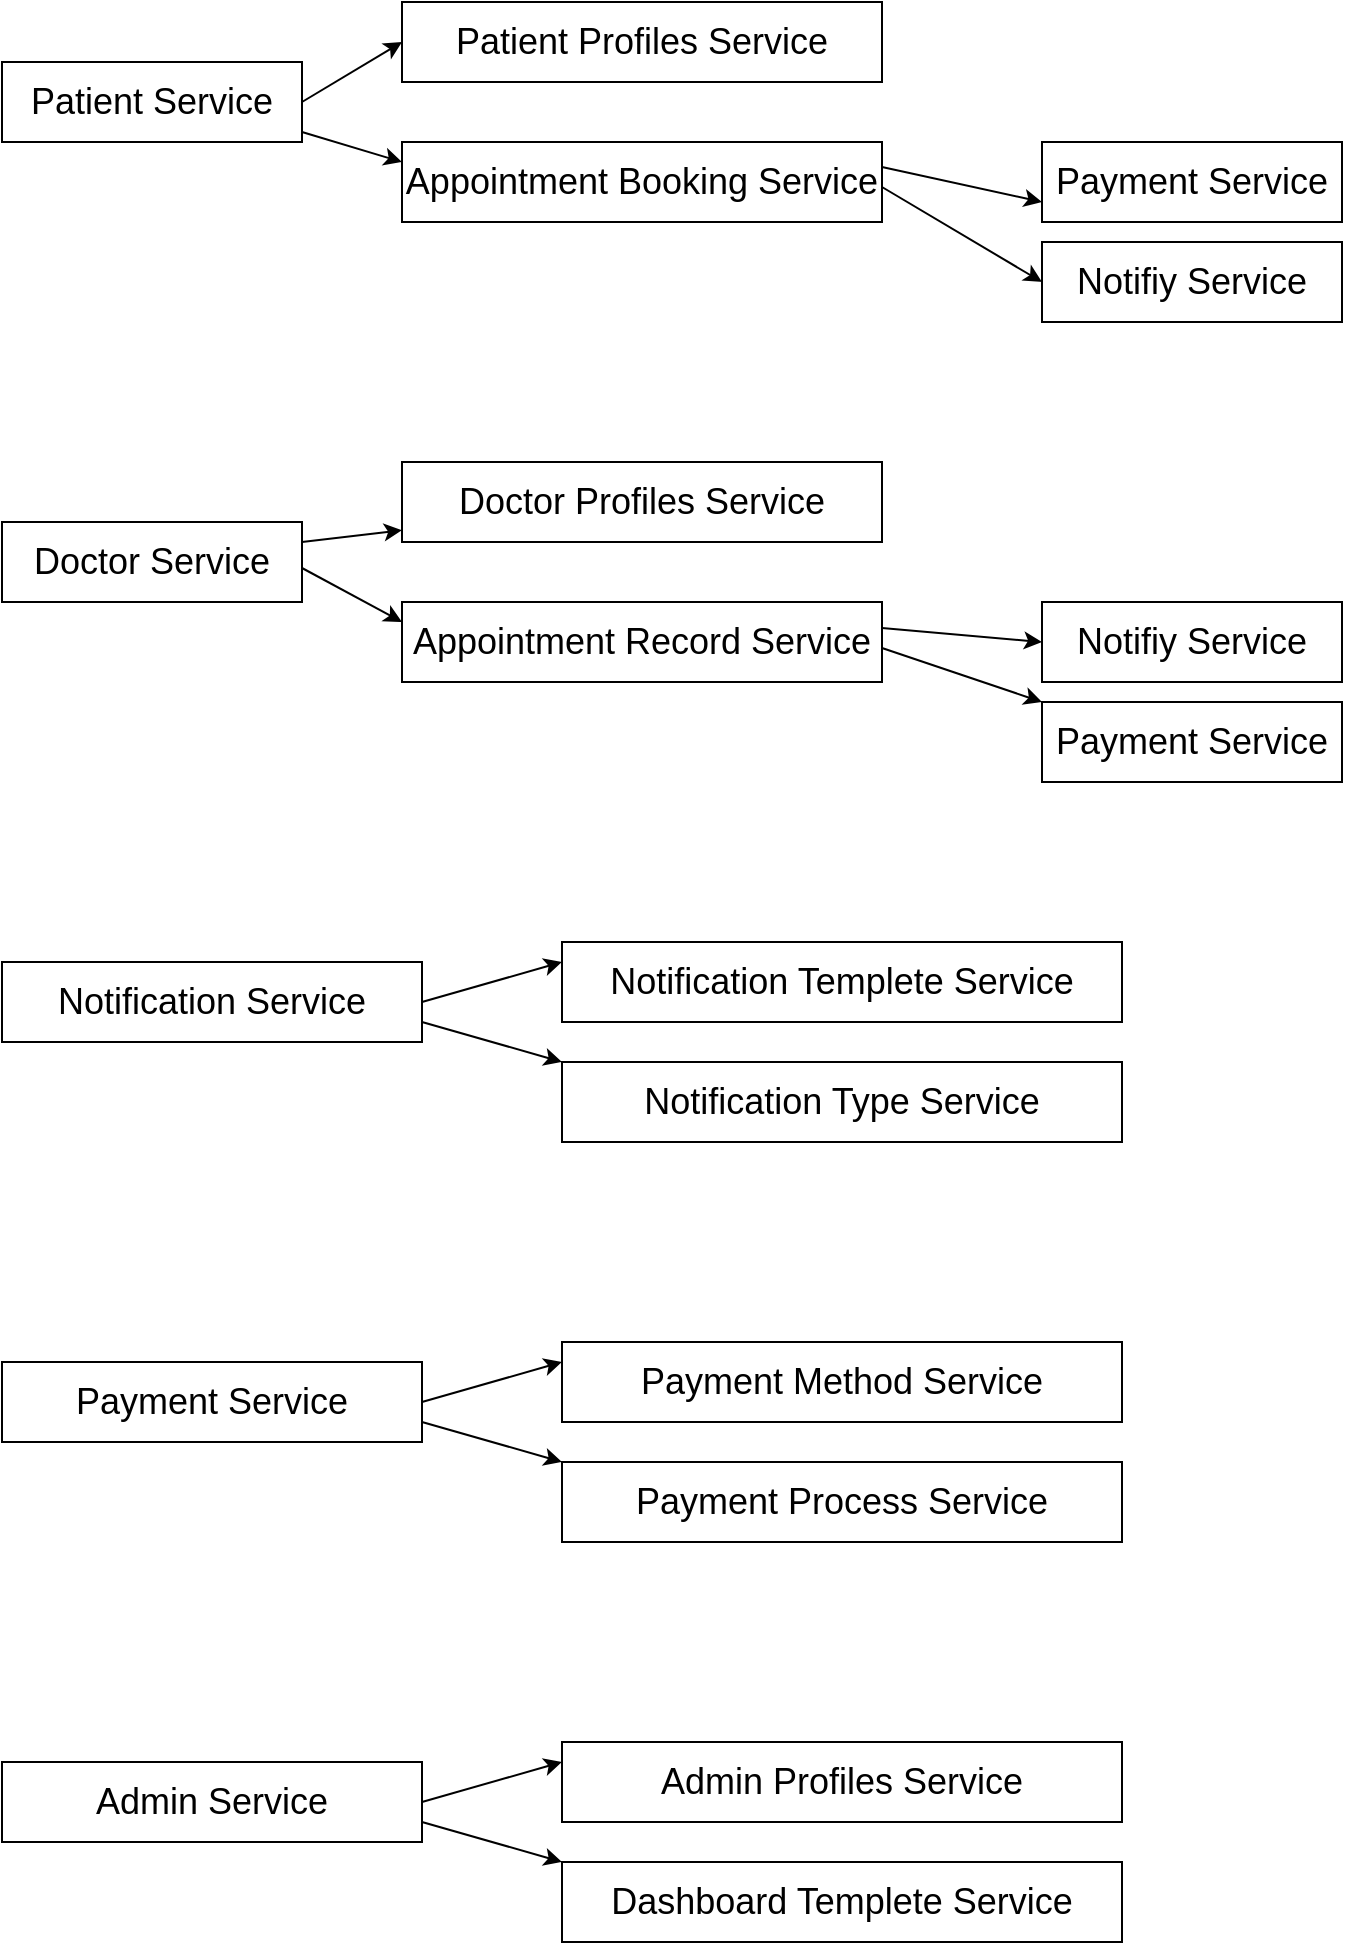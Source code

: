 <mxfile version="21.2.9" type="github">
  <diagram name="Page-1" id="NikYehQQ41BtsDd08t2Y">
    <mxGraphModel dx="978" dy="1602" grid="1" gridSize="10" guides="1" tooltips="1" connect="1" arrows="1" fold="1" page="1" pageScale="1" pageWidth="850" pageHeight="1100" math="0" shadow="0">
      <root>
        <mxCell id="0" />
        <mxCell id="1" parent="0" />
        <mxCell id="YeSu2fUrQTfI2PZJ_OVl-2" value="&lt;font style=&quot;font-size: 18px;&quot;&gt;Patient Service&lt;/font&gt;" style="rounded=0;whiteSpace=wrap;html=1;" parent="1" vertex="1">
          <mxGeometry x="40" y="-1010" width="150" height="40" as="geometry" />
        </mxCell>
        <mxCell id="TC9lJ9d6TZ5hDYxFevUr-2" value="&lt;font style=&quot;font-size: 18px;&quot;&gt;Patient Profiles Service&lt;/font&gt;" style="rounded=0;whiteSpace=wrap;html=1;" parent="1" vertex="1">
          <mxGeometry x="240" y="-1040" width="240" height="40" as="geometry" />
        </mxCell>
        <mxCell id="TC9lJ9d6TZ5hDYxFevUr-3" value="&lt;font style=&quot;font-size: 18px;&quot;&gt;Appointment Booking Service&lt;/font&gt;" style="rounded=0;whiteSpace=wrap;html=1;" parent="1" vertex="1">
          <mxGeometry x="240" y="-970" width="240" height="40" as="geometry" />
        </mxCell>
        <mxCell id="TC9lJ9d6TZ5hDYxFevUr-5" value="&lt;font style=&quot;font-size: 18px;&quot;&gt;Payment Service&lt;/font&gt;" style="rounded=0;whiteSpace=wrap;html=1;" parent="1" vertex="1">
          <mxGeometry x="560" y="-970" width="150" height="40" as="geometry" />
        </mxCell>
        <mxCell id="TC9lJ9d6TZ5hDYxFevUr-6" value="&lt;font style=&quot;font-size: 18px;&quot;&gt;Notifiy Service&lt;/font&gt;" style="rounded=0;whiteSpace=wrap;html=1;" parent="1" vertex="1">
          <mxGeometry x="560" y="-920" width="150" height="40" as="geometry" />
        </mxCell>
        <mxCell id="TC9lJ9d6TZ5hDYxFevUr-7" value="&lt;font style=&quot;font-size: 18px;&quot;&gt;Doctor Service&lt;/font&gt;" style="rounded=0;whiteSpace=wrap;html=1;" parent="1" vertex="1">
          <mxGeometry x="40" y="-780" width="150" height="40" as="geometry" />
        </mxCell>
        <mxCell id="TC9lJ9d6TZ5hDYxFevUr-8" value="&lt;font style=&quot;font-size: 18px;&quot;&gt;Doctor Profiles Service&lt;/font&gt;" style="rounded=0;whiteSpace=wrap;html=1;" parent="1" vertex="1">
          <mxGeometry x="240" y="-810" width="240" height="40" as="geometry" />
        </mxCell>
        <mxCell id="TC9lJ9d6TZ5hDYxFevUr-9" value="&lt;font style=&quot;font-size: 18px;&quot;&gt;Appointment Record Service&lt;/font&gt;" style="rounded=0;whiteSpace=wrap;html=1;" parent="1" vertex="1">
          <mxGeometry x="240" y="-740" width="240" height="40" as="geometry" />
        </mxCell>
        <mxCell id="TC9lJ9d6TZ5hDYxFevUr-11" value="&lt;font style=&quot;font-size: 18px;&quot;&gt;Notifiy Service&lt;/font&gt;" style="rounded=0;whiteSpace=wrap;html=1;" parent="1" vertex="1">
          <mxGeometry x="560" y="-740" width="150" height="40" as="geometry" />
        </mxCell>
        <mxCell id="TC9lJ9d6TZ5hDYxFevUr-12" value="&lt;font style=&quot;font-size: 18px;&quot;&gt;Payment Service&lt;/font&gt;" style="rounded=0;whiteSpace=wrap;html=1;" parent="1" vertex="1">
          <mxGeometry x="560" y="-690" width="150" height="40" as="geometry" />
        </mxCell>
        <mxCell id="TC9lJ9d6TZ5hDYxFevUr-13" value="" style="endArrow=classic;html=1;rounded=0;entryX=0;entryY=0.5;entryDx=0;entryDy=0;" parent="1" target="TC9lJ9d6TZ5hDYxFevUr-2" edge="1">
          <mxGeometry width="50" height="50" relative="1" as="geometry">
            <mxPoint x="190" y="-990" as="sourcePoint" />
            <mxPoint x="240" y="-1040" as="targetPoint" />
          </mxGeometry>
        </mxCell>
        <mxCell id="TC9lJ9d6TZ5hDYxFevUr-14" value="" style="endArrow=classic;html=1;rounded=0;entryX=0;entryY=0.25;entryDx=0;entryDy=0;" parent="1" target="TC9lJ9d6TZ5hDYxFevUr-3" edge="1">
          <mxGeometry width="50" height="50" relative="1" as="geometry">
            <mxPoint x="190" y="-975" as="sourcePoint" />
            <mxPoint x="240" y="-1005" as="targetPoint" />
          </mxGeometry>
        </mxCell>
        <mxCell id="TC9lJ9d6TZ5hDYxFevUr-15" value="" style="endArrow=classic;html=1;rounded=0;entryX=0;entryY=0.75;entryDx=0;entryDy=0;" parent="1" target="TC9lJ9d6TZ5hDYxFevUr-5" edge="1">
          <mxGeometry width="50" height="50" relative="1" as="geometry">
            <mxPoint x="480" y="-957.5" as="sourcePoint" />
            <mxPoint x="530" y="-942.5" as="targetPoint" />
          </mxGeometry>
        </mxCell>
        <mxCell id="TC9lJ9d6TZ5hDYxFevUr-16" value="" style="endArrow=classic;html=1;rounded=0;entryX=0;entryY=0.5;entryDx=0;entryDy=0;" parent="1" target="TC9lJ9d6TZ5hDYxFevUr-6" edge="1">
          <mxGeometry width="50" height="50" relative="1" as="geometry">
            <mxPoint x="480" y="-947.5" as="sourcePoint" />
            <mxPoint x="560" y="-930" as="targetPoint" />
          </mxGeometry>
        </mxCell>
        <mxCell id="TC9lJ9d6TZ5hDYxFevUr-17" value="" style="endArrow=classic;html=1;rounded=0;" parent="1" target="TC9lJ9d6TZ5hDYxFevUr-8" edge="1">
          <mxGeometry width="50" height="50" relative="1" as="geometry">
            <mxPoint x="190" y="-770" as="sourcePoint" />
            <mxPoint x="270" y="-752.5" as="targetPoint" />
          </mxGeometry>
        </mxCell>
        <mxCell id="TC9lJ9d6TZ5hDYxFevUr-18" value="" style="endArrow=classic;html=1;rounded=0;entryX=0;entryY=0.25;entryDx=0;entryDy=0;" parent="1" target="TC9lJ9d6TZ5hDYxFevUr-9" edge="1">
          <mxGeometry width="50" height="50" relative="1" as="geometry">
            <mxPoint x="190" y="-757" as="sourcePoint" />
            <mxPoint x="240" y="-763" as="targetPoint" />
          </mxGeometry>
        </mxCell>
        <mxCell id="TC9lJ9d6TZ5hDYxFevUr-19" value="" style="endArrow=classic;html=1;rounded=0;entryX=0;entryY=0.5;entryDx=0;entryDy=0;" parent="1" target="TC9lJ9d6TZ5hDYxFevUr-11" edge="1">
          <mxGeometry width="50" height="50" relative="1" as="geometry">
            <mxPoint x="480" y="-727" as="sourcePoint" />
            <mxPoint x="530" y="-700" as="targetPoint" />
          </mxGeometry>
        </mxCell>
        <mxCell id="TC9lJ9d6TZ5hDYxFevUr-20" value="" style="endArrow=classic;html=1;rounded=0;entryX=0;entryY=0;entryDx=0;entryDy=0;" parent="1" target="TC9lJ9d6TZ5hDYxFevUr-12" edge="1">
          <mxGeometry width="50" height="50" relative="1" as="geometry">
            <mxPoint x="480" y="-717" as="sourcePoint" />
            <mxPoint x="560" y="-710" as="targetPoint" />
          </mxGeometry>
        </mxCell>
        <mxCell id="TC9lJ9d6TZ5hDYxFevUr-21" value="&lt;font style=&quot;font-size: 18px;&quot;&gt;Notification Service&lt;/font&gt;" style="rounded=0;whiteSpace=wrap;html=1;" parent="1" vertex="1">
          <mxGeometry x="40" y="-560" width="210" height="40" as="geometry" />
        </mxCell>
        <mxCell id="TC9lJ9d6TZ5hDYxFevUr-22" value="&lt;font style=&quot;font-size: 18px;&quot;&gt;Notification Templete Service&lt;/font&gt;" style="rounded=0;whiteSpace=wrap;html=1;" parent="1" vertex="1">
          <mxGeometry x="320" y="-570" width="280" height="40" as="geometry" />
        </mxCell>
        <mxCell id="TC9lJ9d6TZ5hDYxFevUr-23" value="&lt;font style=&quot;font-size: 18px;&quot;&gt;Notification Type Service&lt;/font&gt;" style="rounded=0;whiteSpace=wrap;html=1;" parent="1" vertex="1">
          <mxGeometry x="320" y="-510" width="280" height="40" as="geometry" />
        </mxCell>
        <mxCell id="TC9lJ9d6TZ5hDYxFevUr-25" value="" style="endArrow=classic;html=1;rounded=0;entryX=0;entryY=0.25;entryDx=0;entryDy=0;" parent="1" target="TC9lJ9d6TZ5hDYxFevUr-22" edge="1">
          <mxGeometry width="50" height="50" relative="1" as="geometry">
            <mxPoint x="250" y="-540" as="sourcePoint" />
            <mxPoint x="290" y="-630" as="targetPoint" />
          </mxGeometry>
        </mxCell>
        <mxCell id="TC9lJ9d6TZ5hDYxFevUr-26" value="" style="endArrow=classic;html=1;rounded=0;entryX=0;entryY=0;entryDx=0;entryDy=0;exitX=1;exitY=0.75;exitDx=0;exitDy=0;" parent="1" source="TC9lJ9d6TZ5hDYxFevUr-21" target="TC9lJ9d6TZ5hDYxFevUr-23" edge="1">
          <mxGeometry width="50" height="50" relative="1" as="geometry">
            <mxPoint x="260" y="-530" as="sourcePoint" />
            <mxPoint x="330" y="-550" as="targetPoint" />
          </mxGeometry>
        </mxCell>
        <mxCell id="TC9lJ9d6TZ5hDYxFevUr-27" value="&lt;font style=&quot;font-size: 18px;&quot;&gt;Payment Service&lt;/font&gt;" style="rounded=0;whiteSpace=wrap;html=1;" parent="1" vertex="1">
          <mxGeometry x="40" y="-360" width="210" height="40" as="geometry" />
        </mxCell>
        <mxCell id="TC9lJ9d6TZ5hDYxFevUr-28" value="&lt;font style=&quot;font-size: 18px;&quot;&gt;Payment Method Service&lt;/font&gt;" style="rounded=0;whiteSpace=wrap;html=1;" parent="1" vertex="1">
          <mxGeometry x="320" y="-370" width="280" height="40" as="geometry" />
        </mxCell>
        <mxCell id="TC9lJ9d6TZ5hDYxFevUr-29" value="&lt;font style=&quot;font-size: 18px;&quot;&gt;Payment Process Service&lt;/font&gt;" style="rounded=0;whiteSpace=wrap;html=1;" parent="1" vertex="1">
          <mxGeometry x="320" y="-310" width="280" height="40" as="geometry" />
        </mxCell>
        <mxCell id="TC9lJ9d6TZ5hDYxFevUr-30" value="" style="endArrow=classic;html=1;rounded=0;entryX=0;entryY=0.25;entryDx=0;entryDy=0;" parent="1" target="TC9lJ9d6TZ5hDYxFevUr-28" edge="1">
          <mxGeometry width="50" height="50" relative="1" as="geometry">
            <mxPoint x="250" y="-340" as="sourcePoint" />
            <mxPoint x="290" y="-430" as="targetPoint" />
          </mxGeometry>
        </mxCell>
        <mxCell id="TC9lJ9d6TZ5hDYxFevUr-31" value="" style="endArrow=classic;html=1;rounded=0;entryX=0;entryY=0;entryDx=0;entryDy=0;exitX=1;exitY=0.75;exitDx=0;exitDy=0;" parent="1" source="TC9lJ9d6TZ5hDYxFevUr-27" target="TC9lJ9d6TZ5hDYxFevUr-29" edge="1">
          <mxGeometry width="50" height="50" relative="1" as="geometry">
            <mxPoint x="260" y="-330" as="sourcePoint" />
            <mxPoint x="330" y="-350" as="targetPoint" />
          </mxGeometry>
        </mxCell>
        <mxCell id="TC9lJ9d6TZ5hDYxFevUr-32" value="&lt;font style=&quot;font-size: 18px;&quot;&gt;Admin Service&lt;/font&gt;" style="rounded=0;whiteSpace=wrap;html=1;" parent="1" vertex="1">
          <mxGeometry x="40" y="-160" width="210" height="40" as="geometry" />
        </mxCell>
        <mxCell id="TC9lJ9d6TZ5hDYxFevUr-33" value="&lt;font style=&quot;font-size: 18px;&quot;&gt;Admin Profiles Service&lt;/font&gt;" style="rounded=0;whiteSpace=wrap;html=1;" parent="1" vertex="1">
          <mxGeometry x="320" y="-170" width="280" height="40" as="geometry" />
        </mxCell>
        <mxCell id="TC9lJ9d6TZ5hDYxFevUr-34" value="&lt;font style=&quot;font-size: 18px;&quot;&gt;Dashboard Templete Service&lt;/font&gt;" style="rounded=0;whiteSpace=wrap;html=1;" parent="1" vertex="1">
          <mxGeometry x="320" y="-110" width="280" height="40" as="geometry" />
        </mxCell>
        <mxCell id="TC9lJ9d6TZ5hDYxFevUr-35" value="" style="endArrow=classic;html=1;rounded=0;entryX=0;entryY=0.25;entryDx=0;entryDy=0;" parent="1" target="TC9lJ9d6TZ5hDYxFevUr-33" edge="1">
          <mxGeometry width="50" height="50" relative="1" as="geometry">
            <mxPoint x="250" y="-140" as="sourcePoint" />
            <mxPoint x="290" y="-230" as="targetPoint" />
          </mxGeometry>
        </mxCell>
        <mxCell id="TC9lJ9d6TZ5hDYxFevUr-36" value="" style="endArrow=classic;html=1;rounded=0;entryX=0;entryY=0;entryDx=0;entryDy=0;exitX=1;exitY=0.75;exitDx=0;exitDy=0;" parent="1" source="TC9lJ9d6TZ5hDYxFevUr-32" target="TC9lJ9d6TZ5hDYxFevUr-34" edge="1">
          <mxGeometry width="50" height="50" relative="1" as="geometry">
            <mxPoint x="260" y="-130" as="sourcePoint" />
            <mxPoint x="330" y="-150" as="targetPoint" />
          </mxGeometry>
        </mxCell>
      </root>
    </mxGraphModel>
  </diagram>
</mxfile>
